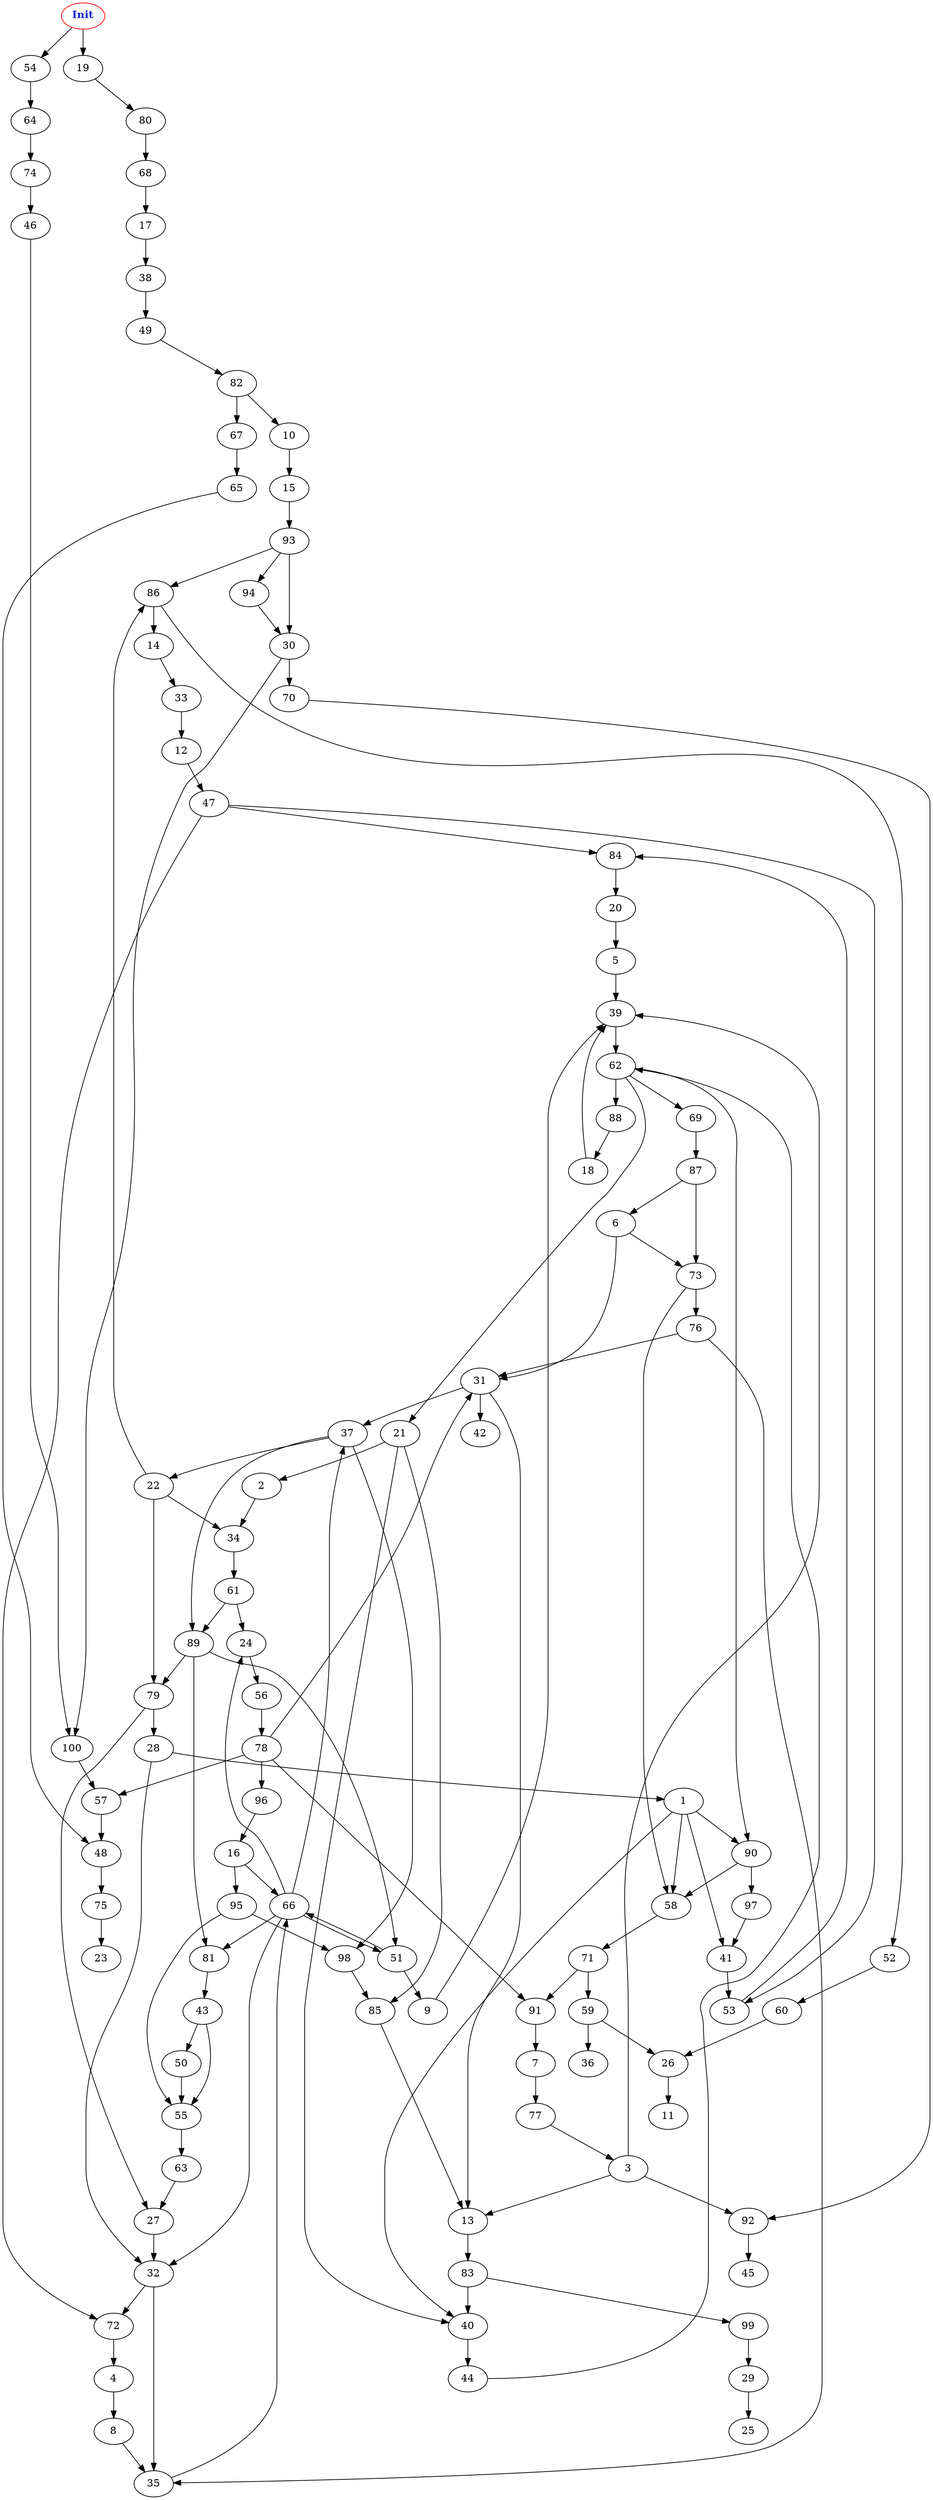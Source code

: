 digraph "Net Graph with 101 nodes" {
edge ["class"="link-class"]
"0" ["color"="red","label"=<<b>Init</b>>,"fontcolor"="#1020d0"]
"5" -> "39" ["weight"="4.0"]
"39" -> "62" ["weight"="9.0"]
"84" -> "20" ["weight"="6.0"]
"20" -> "5" ["weight"="5.0"]
"69" -> "87" ["weight"="4.0"]
"87" -> "73" ["weight"="1.0"]
"87" -> "6" ["weight"="1.0"]
"0" -> "19" ["weight"="5.0"]
"0" -> "54" ["weight"="2.0"]
"19" -> "80" ["weight"="1.0"]
"54" -> "64" ["weight"="8.0"]
"88" -> "18" ["weight"="5.0"]
"18" -> "39" ["weight"="7.0"]
"10" -> "15" ["weight"="5.0"]
"15" -> "93" ["weight"="8.0"]
"56" -> "78" ["weight"="6.0"]
"78" -> "96" ["weight"="5.0"]
"78" -> "57" ["weight"="8.0"]
"78" -> "31" ["weight"="5.0"]
"78" -> "91" ["weight"="9.0"]
"24" -> "56" ["weight"="1.0"]
"37" -> "22" ["weight"="8.0"]
"37" -> "98" ["weight"="7.0"]
"37" -> "89" ["weight"="4.0"]
"22" -> "34" ["weight"="1.0"]
"22" -> "86" ["weight"="6.0"]
"22" -> "79" ["weight"="9.0"]
"34" -> "61" ["weight"="4.0"]
"86" -> "52" ["weight"="1.0"]
"86" -> "14" ["weight"="5.0"]
"79" -> "28" ["weight"="1.0"]
"79" -> "27" ["weight"="5.0"]
"98" -> "85" ["weight"="3.0"]
"89" -> "81" ["weight"="4.0"]
"89" -> "51" ["weight"="1.0"]
"89" -> "79" ["weight"="3.0"]
"52" -> "60" ["weight"="8.0"]
"60" -> "26" ["weight"="3.0"]
"14" -> "33" ["weight"="1.0"]
"33" -> "12" ["weight"="2.0"]
"46" -> "100" ["weight"="2.0"]
"100" -> "57" ["weight"="8.0"]
"93" -> "94" ["weight"="2.0"]
"93" -> "30" ["weight"="7.0"]
"93" -> "86" ["weight"="2.0"]
"94" -> "30" ["weight"="4.0"]
"30" -> "70" ["weight"="9.0"]
"30" -> "100" ["weight"="2.0"]
"70" -> "92" ["weight"="5.0"]
"57" -> "48" ["weight"="8.0"]
"48" -> "75" ["weight"="3.0"]
"75" -> "23" ["weight"="1.0"]
"96" -> "16" ["weight"="3.0"]
"31" -> "13" ["weight"="7.0"]
"31" -> "37" ["weight"="9.0"]
"31" -> "42" ["weight"="9.0"]
"13" -> "83" ["weight"="3.0"]
"83" -> "99" ["weight"="1.0"]
"83" -> "40" ["weight"="1.0"]
"91" -> "7" ["weight"="4.0"]
"29" -> "25" ["weight"="4.0"]
"61" -> "24" ["weight"="8.0"]
"61" -> "89" ["weight"="9.0"]
"81" -> "43" ["weight"="1.0"]
"43" -> "50" ["weight"="6.0"]
"43" -> "55" ["weight"="5.0"]
"50" -> "55" ["weight"="7.0"]
"55" -> "63" ["weight"="9.0"]
"51" -> "9" ["weight"="3.0"]
"51" -> "66" ["weight"="8.0"]
"9" -> "39" ["weight"="8.0"]
"66" -> "81" ["weight"="2.0"]
"66" -> "51" ["weight"="9.0"]
"66" -> "37" ["weight"="3.0"]
"66" -> "32" ["weight"="6.0"]
"66" -> "24" ["weight"="1.0"]
"28" -> "32" ["weight"="7.0"]
"28" -> "1" ["weight"="8.0"]
"32" -> "72" ["weight"="7.0"]
"32" -> "35" ["weight"="9.0"]
"1" -> "90" ["weight"="2.0"]
"1" -> "41" ["weight"="1.0"]
"1" -> "58" ["weight"="3.0"]
"1" -> "40" ["weight"="1.0"]
"90" -> "58" ["weight"="9.0"]
"90" -> "97" ["weight"="6.0"]
"41" -> "53" ["weight"="8.0"]
"58" -> "71" ["weight"="1.0"]
"40" -> "44" ["weight"="4.0"]
"27" -> "32" ["weight"="9.0"]
"74" -> "46" ["weight"="3.0"]
"6" -> "73" ["weight"="1.0"]
"6" -> "31" ["weight"="5.0"]
"73" -> "76" ["weight"="8.0"]
"73" -> "58" ["weight"="1.0"]
"26" -> "11" ["weight"="2.0"]
"85" -> "13" ["weight"="6.0"]
"92" -> "45" ["weight"="6.0"]
"21" -> "85" ["weight"="9.0"]
"21" -> "2" ["weight"="1.0"]
"21" -> "40" ["weight"="1.0"]
"2" -> "34" ["weight"="1.0"]
"12" -> "47" ["weight"="5.0"]
"47" -> "53" ["weight"="2.0"]
"47" -> "72" ["weight"="7.0"]
"47" -> "84" ["weight"="4.0"]
"38" -> "49" ["weight"="2.0"]
"49" -> "82" ["weight"="1.0"]
"65" -> "48" ["weight"="1.0"]
"97" -> "41" ["weight"="1.0"]
"53" -> "84" ["weight"="5.0"]
"77" -> "3" ["weight"="1.0"]
"3" -> "92" ["weight"="9.0"]
"3" -> "39" ["weight"="9.0"]
"3" -> "13" ["weight"="5.0"]
"16" -> "66" ["weight"="1.0"]
"16" -> "95" ["weight"="2.0"]
"95" -> "98" ["weight"="8.0"]
"95" -> "55" ["weight"="4.0"]
"76" -> "31" ["weight"="1.0"]
"76" -> "35" ["weight"="7.0"]
"71" -> "59" ["weight"="8.0"]
"71" -> "91" ["weight"="1.0"]
"64" -> "74" ["weight"="3.0"]
"17" -> "38" ["weight"="5.0"]
"72" -> "4" ["weight"="2.0"]
"35" -> "66" ["weight"="1.0"]
"44" -> "62" ["weight"="2.0"]
"62" -> "88" ["weight"="9.0"]
"62" -> "90" ["weight"="6.0"]
"62" -> "21" ["weight"="3.0"]
"62" -> "69" ["weight"="2.0"]
"59" -> "26" ["weight"="5.0"]
"59" -> "36" ["weight"="2.0"]
"82" -> "67" ["weight"="8.0"]
"82" -> "10" ["weight"="4.0"]
"7" -> "77" ["weight"="3.0"]
"80" -> "68" ["weight"="2.0"]
"68" -> "17" ["weight"="8.0"]
"63" -> "27" ["weight"="5.0"]
"67" -> "65" ["weight"="4.0"]
"4" -> "8" ["weight"="4.0"]
"8" -> "35" ["weight"="7.0"]
"99" -> "29" ["weight"="6.0"]
}